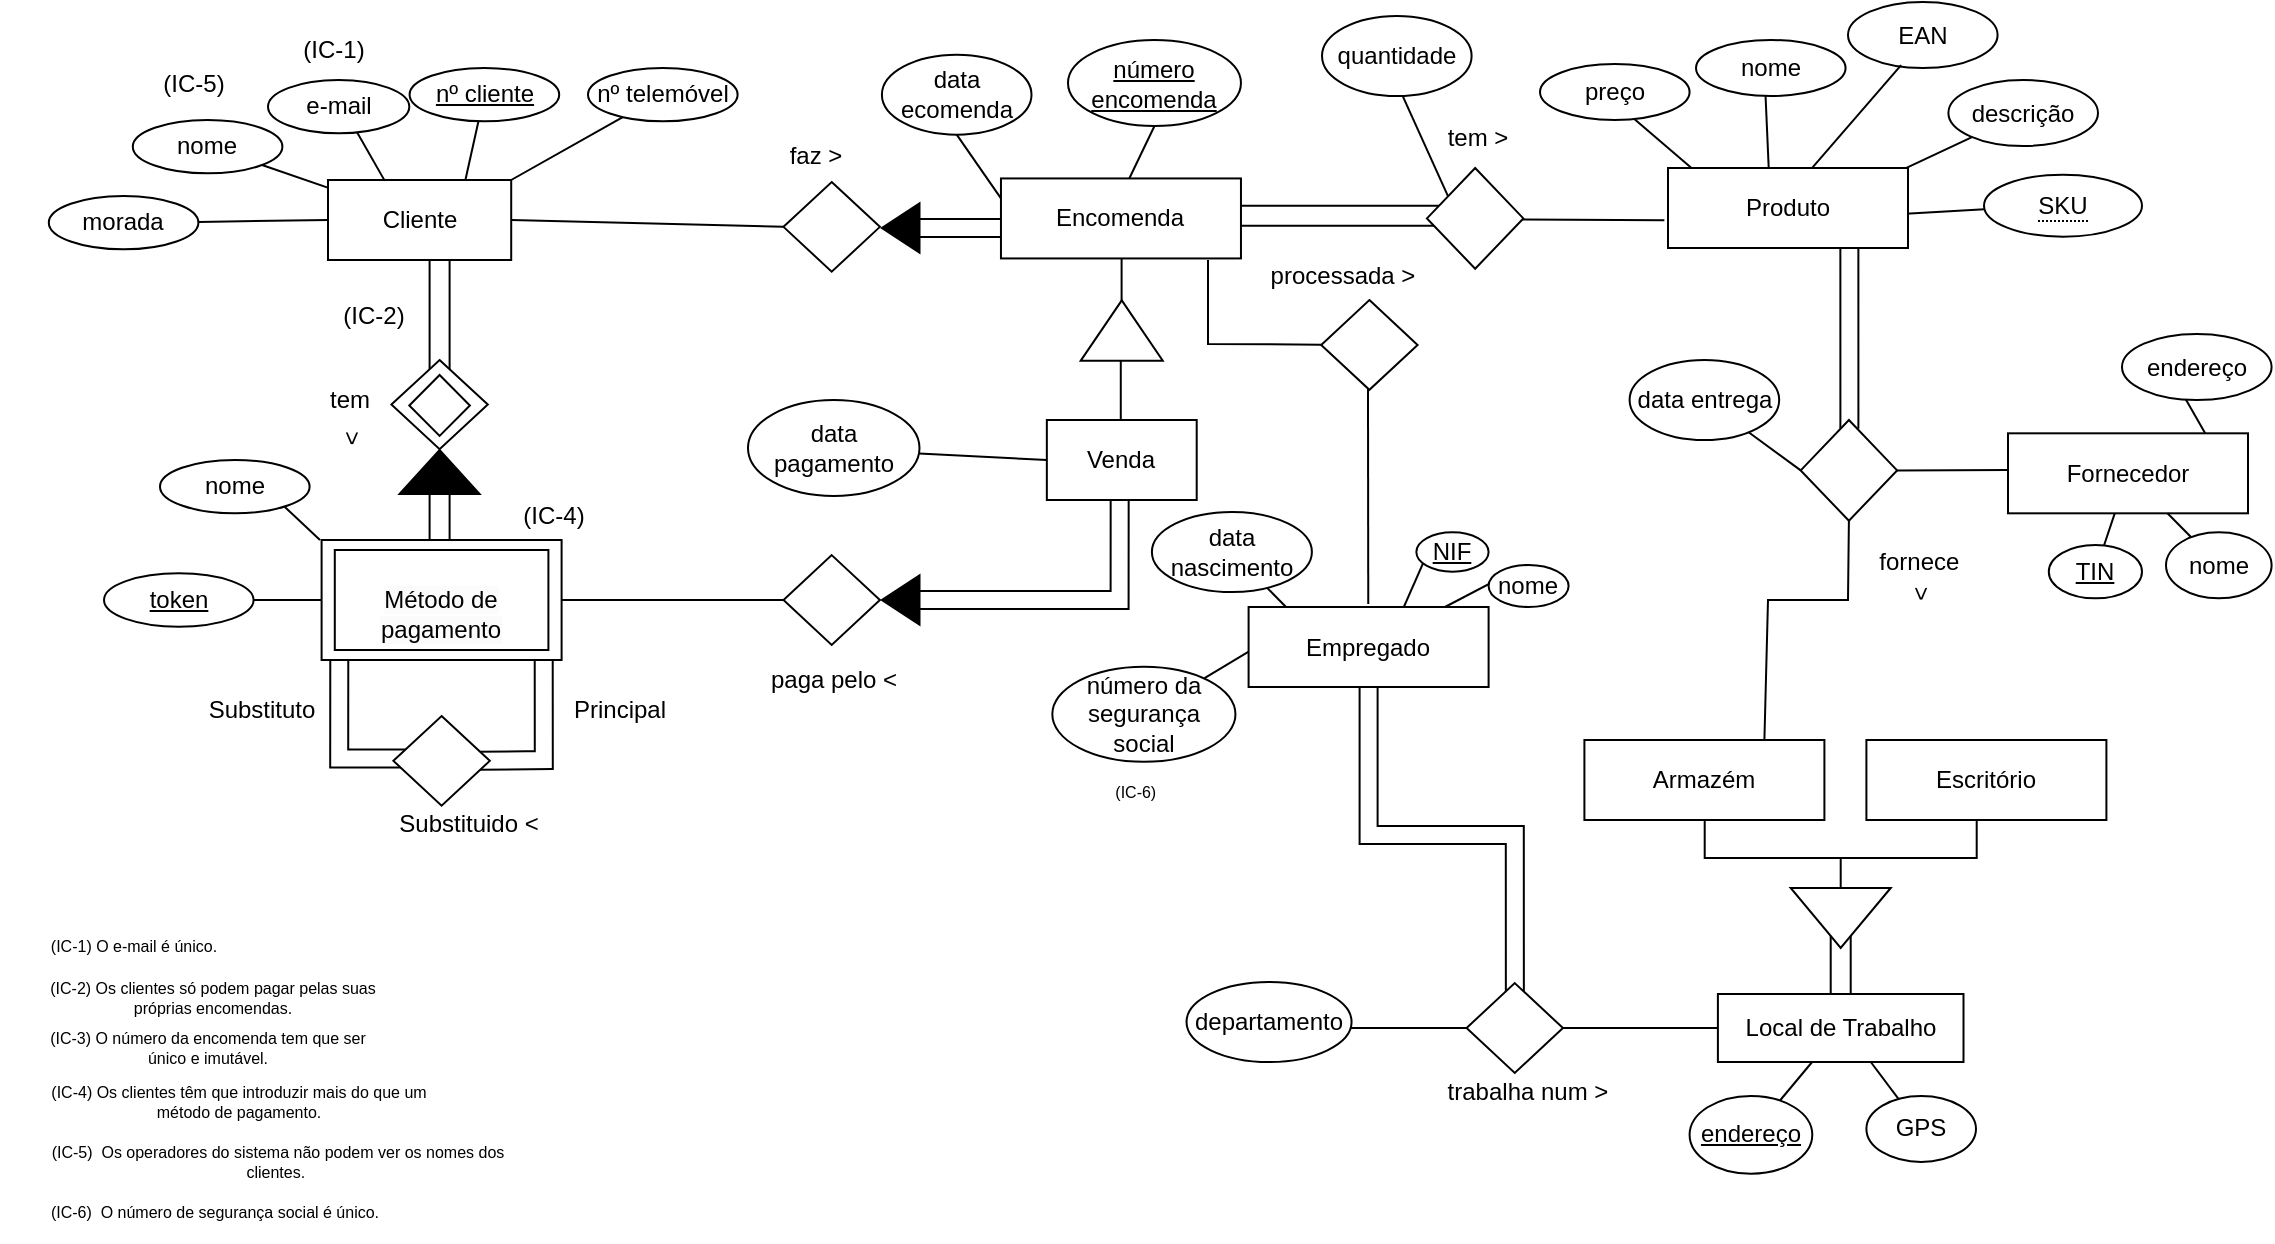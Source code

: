 <mxfile version="21.3.0" type="github">
  <diagram name="Página-1" id="aeVE_0QP12hosvdcAEiu">
    <mxGraphModel dx="543" dy="297" grid="1" gridSize="10" guides="1" tooltips="1" connect="1" arrows="1" fold="1" page="1" pageScale="1" pageWidth="1169" pageHeight="827" math="0" shadow="0">
      <root>
        <mxCell id="0" />
        <mxCell id="1" parent="0" />
        <mxCell id="Mku-w9CaR9M3IDNuvVJk-2" value="" style="endArrow=none;html=1;rounded=0;exitX=-0.015;exitY=0.654;exitDx=0;exitDy=0;entryX=0.841;entryY=0.51;entryDx=0;entryDy=0;entryPerimeter=0;exitPerimeter=0;" edge="1" parent="1" source="XoQEpPvW4UXOymJID51b-102" target="XoQEpPvW4UXOymJID51b-15">
          <mxGeometry width="50" height="50" relative="1" as="geometry">
            <mxPoint x="844.1" y="128.69" as="sourcePoint" />
            <mxPoint x="779.1" y="129.69" as="targetPoint" />
          </mxGeometry>
        </mxCell>
        <mxCell id="Mku-w9CaR9M3IDNuvVJk-3" value="" style="endArrow=none;html=1;rounded=0;exitX=0.515;exitY=0.883;exitDx=0;exitDy=0;exitPerimeter=0;" edge="1" parent="1">
          <mxGeometry width="50" height="50" relative="1" as="geometry">
            <mxPoint x="699.96" y="190" as="sourcePoint" />
            <mxPoint x="700.13" y="322" as="targetPoint" />
            <Array as="points" />
          </mxGeometry>
        </mxCell>
        <mxCell id="XoQEpPvW4UXOymJID51b-99" value="" style="shape=filledEdge;curved=0;rounded=0;fixDash=1;endArrow=none;strokeWidth=10;fillColor=#ffffff;edgeStyle=orthogonalEdgeStyle;html=1;entryX=0.978;entryY=0.905;entryDx=0;entryDy=0;entryPerimeter=0;" parent="1" target="XoQEpPvW4UXOymJID51b-95" edge="1">
          <mxGeometry width="60" height="40" relative="1" as="geometry">
            <mxPoint x="254" y="400.36" as="sourcePoint" />
            <mxPoint x="314" y="360.36" as="targetPoint" />
            <Array as="points">
              <mxPoint x="255" y="400" />
              <mxPoint x="288" y="400" />
            </Array>
          </mxGeometry>
        </mxCell>
        <mxCell id="XoQEpPvW4UXOymJID51b-100" value="" style="shape=filledEdge;curved=0;rounded=0;fixDash=1;endArrow=none;strokeWidth=10;fillColor=#ffffff;edgeStyle=orthogonalEdgeStyle;html=1;exitX=0.021;exitY=0.898;exitDx=0;exitDy=0;exitPerimeter=0;entryX=0.152;entryY=0.474;entryDx=0;entryDy=0;entryPerimeter=0;" parent="1" source="XoQEpPvW4UXOymJID51b-95" target="XoQEpPvW4UXOymJID51b-17" edge="1">
          <mxGeometry width="60" height="40" relative="1" as="geometry">
            <mxPoint x="112.88" y="389.52" as="sourcePoint" />
            <mxPoint x="210" y="400" as="targetPoint" />
            <Array as="points">
              <mxPoint x="186" y="399" />
            </Array>
          </mxGeometry>
        </mxCell>
        <mxCell id="XoQEpPvW4UXOymJID51b-89" value="" style="shape=filledEdge;curved=0;rounded=0;fixDash=1;endArrow=none;strokeWidth=10;fillColor=#ffffff;edgeStyle=orthogonalEdgeStyle;html=1;exitX=0.5;exitY=1;exitDx=0;exitDy=0;entryX=0.501;entryY=0.188;entryDx=0;entryDy=0;entryPerimeter=0;" parent="1" source="XoQEpPvW4UXOymJID51b-48" target="XoQEpPvW4UXOymJID51b-82" edge="1">
          <mxGeometry width="60" height="40" relative="1" as="geometry">
            <mxPoint x="690" y="450" as="sourcePoint" />
            <mxPoint x="720" y="540" as="targetPoint" />
          </mxGeometry>
        </mxCell>
        <mxCell id="XoQEpPvW4UXOymJID51b-73" value="" style="endArrow=none;html=1;rounded=0;entryX=0.413;entryY=0.045;entryDx=0;entryDy=0;entryPerimeter=0;" parent="1" source="XoQEpPvW4UXOymJID51b-48" target="XoQEpPvW4UXOymJID51b-63" edge="1">
          <mxGeometry width="50" height="50" relative="1" as="geometry">
            <mxPoint x="745.73" y="363" as="sourcePoint" />
            <mxPoint x="768.73" y="387" as="targetPoint" />
            <Array as="points" />
          </mxGeometry>
        </mxCell>
        <mxCell id="BxM8ZP69CIJhuokj28JI-13" value="" style="endArrow=none;html=1;rounded=0;" parent="1" target="BxM8ZP69CIJhuokj28JI-14" edge="1">
          <mxGeometry width="50" height="50" relative="1" as="geometry">
            <mxPoint x="190" y="117.33" as="sourcePoint" />
            <mxPoint x="224" y="90.663" as="targetPoint" />
          </mxGeometry>
        </mxCell>
        <mxCell id="XoQEpPvW4UXOymJID51b-60" value="" style="endArrow=none;html=1;rounded=0;exitX=0.028;exitY=0.508;exitDx=0;exitDy=0;exitPerimeter=0;" parent="1" source="XoQEpPvW4UXOymJID51b-48" target="XoQEpPvW4UXOymJID51b-61" edge="1">
          <mxGeometry width="50" height="50" relative="1" as="geometry">
            <mxPoint x="644.42" y="462.5" as="sourcePoint" />
            <mxPoint x="630.02" y="414.72" as="targetPoint" />
            <Array as="points" />
          </mxGeometry>
        </mxCell>
        <mxCell id="XoQEpPvW4UXOymJID51b-59" value="" style="endArrow=none;html=1;rounded=0;exitX=0.162;exitY=0.019;exitDx=0;exitDy=0;exitPerimeter=0;" parent="1" source="XoQEpPvW4UXOymJID51b-48" target="XoQEpPvW4UXOymJID51b-62" edge="1">
          <mxGeometry width="50" height="50" relative="1" as="geometry">
            <mxPoint x="649.6" y="363.5" as="sourcePoint" />
            <mxPoint x="628.42" y="409.5" as="targetPoint" />
            <Array as="points" />
          </mxGeometry>
        </mxCell>
        <mxCell id="XoQEpPvW4UXOymJID51b-65" value="" style="endArrow=none;html=1;rounded=0;entryX=0.24;entryY=0.175;entryDx=0;entryDy=0;entryPerimeter=0;exitX=0.5;exitY=1;exitDx=0;exitDy=0;" parent="1" source="XoQEpPvW4UXOymJID51b-48" target="XoQEpPvW4UXOymJID51b-64" edge="1">
          <mxGeometry width="50" height="50" relative="1" as="geometry">
            <mxPoint x="694.42" y="460.5" as="sourcePoint" />
            <mxPoint x="638.42" y="419.5" as="targetPoint" />
            <Array as="points" />
          </mxGeometry>
        </mxCell>
        <mxCell id="XoQEpPvW4UXOymJID51b-38" value="" style="endArrow=none;html=1;rounded=0;" parent="1" edge="1">
          <mxGeometry width="50" height="50" relative="1" as="geometry">
            <mxPoint x="576.8" y="171.52" as="sourcePoint" />
            <mxPoint x="576.8" y="141.52" as="targetPoint" />
          </mxGeometry>
        </mxCell>
        <mxCell id="XoQEpPvW4UXOymJID51b-32" value="" style="shape=filledEdge;curved=0;rounded=0;fixDash=1;endArrow=none;strokeWidth=10;fillColor=#ffffff;edgeStyle=orthogonalEdgeStyle;html=1;exitX=0;exitY=0.5;exitDx=0;exitDy=0;entryX=0.486;entryY=0.928;entryDx=0;entryDy=0;entryPerimeter=0;" parent="1" source="XoQEpPvW4UXOymJID51b-28" target="j0QKD9REqWJEBM6iFjKV-30" edge="1">
          <mxGeometry width="60" height="40" relative="1" as="geometry">
            <mxPoint x="610" y="314.75" as="sourcePoint" />
            <mxPoint x="670" y="274.75" as="targetPoint" />
          </mxGeometry>
        </mxCell>
        <mxCell id="j0QKD9REqWJEBM6iFjKV-134" value="" style="endArrow=none;html=1;rounded=0;entryX=0.834;entryY=0.064;entryDx=0;entryDy=0;entryPerimeter=0;exitX=0.427;exitY=0.991;exitDx=0;exitDy=0;exitPerimeter=0;" parent="1" source="XoQEpPvW4UXOymJID51b-46" target="j0QKD9REqWJEBM6iFjKV-123" edge="1">
          <mxGeometry width="50" height="50" relative="1" as="geometry">
            <mxPoint x="1106.519" y="218.427" as="sourcePoint" />
            <mxPoint x="1032" y="254" as="targetPoint" />
            <Array as="points" />
          </mxGeometry>
        </mxCell>
        <mxCell id="j0QKD9REqWJEBM6iFjKV-128" value="" style="shape=filledEdge;curved=0;rounded=0;fixDash=1;endArrow=none;strokeWidth=10;fillColor=#ffffff;edgeStyle=orthogonalEdgeStyle;html=1;entryX=0.484;entryY=0.086;entryDx=0;entryDy=0;entryPerimeter=0;" parent="1" edge="1">
          <mxGeometry width="60" height="40" relative="1" as="geometry">
            <mxPoint x="940.686" y="144" as="sourcePoint" />
            <mxPoint x="940.679" y="234.334" as="targetPoint" />
            <Array as="points">
              <mxPoint x="941" y="230" />
            </Array>
          </mxGeometry>
        </mxCell>
        <mxCell id="j0QKD9REqWJEBM6iFjKV-119" value="" style="endArrow=none;html=1;rounded=0;entryX=0.464;entryY=0.942;entryDx=0;entryDy=0;entryPerimeter=0;" parent="1" target="j0QKD9REqWJEBM6iFjKV-107" edge="1">
          <mxGeometry width="50" height="50" relative="1" as="geometry">
            <mxPoint x="900.523" y="107.82" as="sourcePoint" />
            <mxPoint x="853" y="57" as="targetPoint" />
            <Array as="points" />
          </mxGeometry>
        </mxCell>
        <mxCell id="j0QKD9REqWJEBM6iFjKV-118" value="" style="endArrow=none;html=1;rounded=0;exitX=0.175;exitY=0.059;exitDx=0;exitDy=0;entryX=0.605;entryY=0.923;entryDx=0;entryDy=0;entryPerimeter=0;exitPerimeter=0;" parent="1" target="j0QKD9REqWJEBM6iFjKV-106" edge="1">
          <mxGeometry width="50" height="50" relative="1" as="geometry">
            <mxPoint x="868.9" y="110.18" as="sourcePoint" />
            <mxPoint x="854.6" y="62.22" as="targetPoint" />
            <Array as="points" />
          </mxGeometry>
        </mxCell>
        <mxCell id="j0QKD9REqWJEBM6iFjKV-117" value="" style="endArrow=none;html=1;rounded=0;entryX=0.5;entryY=1;entryDx=0;entryDy=0;exitX=0;exitY=0.25;exitDx=0;exitDy=0;" parent="1" target="j0QKD9REqWJEBM6iFjKV-47" edge="1">
          <mxGeometry width="50" height="50" relative="1" as="geometry">
            <mxPoint x="579.8" y="111" as="sourcePoint" />
            <mxPoint x="557.8" y="79" as="targetPoint" />
            <Array as="points" />
          </mxGeometry>
        </mxCell>
        <mxCell id="j0QKD9REqWJEBM6iFjKV-114" value="" style="shape=filledEdge;curved=0;rounded=0;fixDash=1;endArrow=none;strokeWidth=10;fillColor=#ffffff;edgeStyle=orthogonalEdgeStyle;html=1;entryX=0.921;entryY=0.5;entryDx=0;entryDy=0;entryPerimeter=0;" parent="1" edge="1">
          <mxGeometry width="60" height="40" relative="1" as="geometry">
            <mxPoint x="543.48" y="134" as="sourcePoint" />
            <mxPoint x="469.435" y="134.0" as="targetPoint" />
            <Array as="points">
              <mxPoint x="527" y="134" />
            </Array>
          </mxGeometry>
        </mxCell>
        <mxCell id="j0QKD9REqWJEBM6iFjKV-113" value="" style="shape=filledEdge;curved=0;rounded=0;fixDash=1;endArrow=none;strokeWidth=10;fillColor=#ffffff;edgeStyle=orthogonalEdgeStyle;html=1;entryX=0.921;entryY=0.5;entryDx=0;entryDy=0;entryPerimeter=0;" parent="1" source="j0QKD9REqWJEBM6iFjKV-78" edge="1">
          <mxGeometry width="60" height="40" relative="1" as="geometry">
            <mxPoint x="532.48" y="134" as="sourcePoint" />
            <mxPoint x="467.683" y="134" as="targetPoint" />
            <Array as="points">
              <mxPoint x="516" y="134" />
            </Array>
          </mxGeometry>
        </mxCell>
        <mxCell id="j0QKD9REqWJEBM6iFjKV-103" value="" style="endArrow=none;html=1;rounded=0;exitX=0.394;exitY=0.147;exitDx=0;exitDy=0;entryX=0.535;entryY=0.983;entryDx=0;entryDy=0;entryPerimeter=0;exitPerimeter=0;" parent="1" target="j0QKD9REqWJEBM6iFjKV-102" edge="1">
          <mxGeometry width="50" height="50" relative="1" as="geometry">
            <mxPoint x="740.442" y="119.074" as="sourcePoint" />
            <mxPoint x="679.986" y="88.54" as="targetPoint" />
            <Array as="points" />
          </mxGeometry>
        </mxCell>
        <mxCell id="j0QKD9REqWJEBM6iFjKV-94" value="" style="shape=partialRectangle;whiteSpace=wrap;html=1;top=0;bottom=0;fillColor=none;rotation=-90;" parent="1" vertex="1">
          <mxGeometry x="681.79" y="66.19" width="10" height="123.27" as="geometry" />
        </mxCell>
        <mxCell id="j0QKD9REqWJEBM6iFjKV-70" value="" style="shape=partialRectangle;whiteSpace=wrap;html=1;top=0;bottom=0;fillColor=none;" parent="1" vertex="1">
          <mxGeometry x="230.8" y="260" width="10" height="34" as="geometry" />
        </mxCell>
        <mxCell id="BxM8ZP69CIJhuokj28JI-1" value="&lt;div&gt;Cliente&lt;/div&gt;" style="rounded=0;whiteSpace=wrap;html=1;" parent="1" vertex="1">
          <mxGeometry x="180" y="110" width="91.6" height="40" as="geometry" />
        </mxCell>
        <mxCell id="BxM8ZP69CIJhuokj28JI-2" value="" style="endArrow=none;html=1;rounded=0;exitX=0.75;exitY=0;exitDx=0;exitDy=0;" parent="1" source="BxM8ZP69CIJhuokj28JI-1" target="BxM8ZP69CIJhuokj28JI-3" edge="1">
          <mxGeometry width="50" height="50" relative="1" as="geometry">
            <mxPoint x="271.6" y="118" as="sourcePoint" />
            <mxPoint x="305.6" y="91.333" as="targetPoint" />
          </mxGeometry>
        </mxCell>
        <mxCell id="BxM8ZP69CIJhuokj28JI-3" value="nº cliente" style="ellipse;whiteSpace=wrap;html=1;fontStyle=4" parent="1" vertex="1">
          <mxGeometry x="220.8" y="53.997" width="74.8" height="26.667" as="geometry" />
        </mxCell>
        <mxCell id="BxM8ZP69CIJhuokj28JI-4" value="" style="endArrow=none;html=1;rounded=0;exitX=0.31;exitY=0.011;exitDx=0;exitDy=0;exitPerimeter=0;entryX=0.609;entryY=0.879;entryDx=0;entryDy=0;entryPerimeter=0;" parent="1" source="BxM8ZP69CIJhuokj28JI-1" target="XoQEpPvW4UXOymJID51b-97" edge="1">
          <mxGeometry width="50" height="50" relative="1" as="geometry">
            <mxPoint x="233.52" y="118" as="sourcePoint" />
            <mxPoint x="192.048" y="86.305" as="targetPoint" />
          </mxGeometry>
        </mxCell>
        <mxCell id="BxM8ZP69CIJhuokj28JI-9" value="" style="endArrow=none;html=1;rounded=0;exitX=1;exitY=0;exitDx=0;exitDy=0;" parent="1" source="BxM8ZP69CIJhuokj28JI-1" target="BxM8ZP69CIJhuokj28JI-10" edge="1">
          <mxGeometry width="50" height="50" relative="1" as="geometry">
            <mxPoint x="281.6" y="128" as="sourcePoint" />
            <mxPoint x="315.6" y="101.333" as="targetPoint" />
          </mxGeometry>
        </mxCell>
        <mxCell id="BxM8ZP69CIJhuokj28JI-10" value="nº telemóvel" style="ellipse;whiteSpace=wrap;html=1;" parent="1" vertex="1">
          <mxGeometry x="310" y="53.997" width="74.8" height="26.667" as="geometry" />
        </mxCell>
        <mxCell id="BxM8ZP69CIJhuokj28JI-11" value="" style="endArrow=none;html=1;rounded=0;exitX=0;exitY=0.5;exitDx=0;exitDy=0;" parent="1" source="BxM8ZP69CIJhuokj28JI-1" target="BxM8ZP69CIJhuokj28JI-12" edge="1">
          <mxGeometry width="50" height="50" relative="1" as="geometry">
            <mxPoint x="291.6" y="138" as="sourcePoint" />
            <mxPoint x="325.6" y="111.333" as="targetPoint" />
          </mxGeometry>
        </mxCell>
        <mxCell id="BxM8ZP69CIJhuokj28JI-12" value="morada" style="ellipse;whiteSpace=wrap;html=1;" parent="1" vertex="1">
          <mxGeometry x="40.4" y="117.997" width="74.8" height="26.667" as="geometry" />
        </mxCell>
        <mxCell id="BxM8ZP69CIJhuokj28JI-14" value="nome" style="ellipse;whiteSpace=wrap;html=1;" parent="1" vertex="1">
          <mxGeometry x="82.4" y="79.997" width="74.8" height="26.667" as="geometry" />
        </mxCell>
        <mxCell id="BxM8ZP69CIJhuokj28JI-18" value="" style="shape=partialRectangle;whiteSpace=wrap;html=1;top=0;bottom=0;fillColor=none;" parent="1" vertex="1">
          <mxGeometry x="230.8" y="150" width="10" height="60" as="geometry" />
        </mxCell>
        <mxCell id="BxM8ZP69CIJhuokj28JI-20" value="tem&lt;br&gt;" style="text;html=1;strokeColor=none;fillColor=none;align=center;verticalAlign=middle;whiteSpace=wrap;rounded=0;rotation=0;" parent="1" vertex="1">
          <mxGeometry x="160.8" y="204.75" width="60" height="30" as="geometry" />
        </mxCell>
        <mxCell id="BxM8ZP69CIJhuokj28JI-27" value="" style="endArrow=none;html=1;rounded=0;entryX=0.5;entryY=0;entryDx=0;entryDy=0;" parent="1" target="BxM8ZP69CIJhuokj28JI-28" edge="1">
          <mxGeometry width="50" height="50" relative="1" as="geometry">
            <mxPoint x="176" y="290" as="sourcePoint" />
            <mxPoint x="148.4" y="373.693" as="targetPoint" />
            <Array as="points">
              <mxPoint x="176" y="290" />
            </Array>
          </mxGeometry>
        </mxCell>
        <mxCell id="BxM8ZP69CIJhuokj28JI-28" value="nome" style="ellipse;whiteSpace=wrap;html=1;" parent="1" vertex="1">
          <mxGeometry x="96" y="249.997" width="74.8" height="26.667" as="geometry" />
        </mxCell>
        <mxCell id="BxM8ZP69CIJhuokj28JI-29" value="&lt;div&gt;&lt;br&gt;&lt;/div&gt;&lt;div&gt;&lt;br&gt;&lt;/div&gt;" style="shape=partialRectangle;whiteSpace=wrap;html=1;top=0;bottom=0;fillColor=none;rotation=-180;" parent="1" vertex="1">
          <mxGeometry x="931.35" y="478" width="10" height="39" as="geometry" />
        </mxCell>
        <mxCell id="BxM8ZP69CIJhuokj28JI-32" value="" style="strokeWidth=1;html=1;shape=mxgraph.flowchart.annotation_2;align=left;labelPosition=right;pointerEvents=1;rotation=-90;" parent="1" vertex="1">
          <mxGeometry x="916.35" y="381" width="40" height="136" as="geometry" />
        </mxCell>
        <mxCell id="BxM8ZP69CIJhuokj28JI-30" value="" style="triangle;whiteSpace=wrap;html=1;rotation=90;" parent="1" vertex="1">
          <mxGeometry x="921.35" y="454" width="30" height="50" as="geometry" />
        </mxCell>
        <mxCell id="BxM8ZP69CIJhuokj28JI-33" value="Local de Trabalho" style="rounded=0;whiteSpace=wrap;html=1;" parent="1" vertex="1">
          <mxGeometry x="874.95" y="517" width="122.8" height="34" as="geometry" />
        </mxCell>
        <mxCell id="BxM8ZP69CIJhuokj28JI-48" value="Substituido &amp;lt;" style="text;html=1;strokeColor=none;fillColor=none;align=center;verticalAlign=middle;whiteSpace=wrap;rounded=0;" parent="1" vertex="1">
          <mxGeometry x="210.8" y="417" width="79.2" height="30" as="geometry" />
        </mxCell>
        <mxCell id="BxM8ZP69CIJhuokj28JI-50" value="&lt;div&gt;&lt;font style=&quot;font-size: 12px;&quot;&gt;(IC-4)&lt;/font&gt;&lt;/div&gt;" style="text;html=1;strokeColor=none;fillColor=none;align=center;verticalAlign=middle;whiteSpace=wrap;rounded=0;fontSize=8;" parent="1" vertex="1">
          <mxGeometry x="260.9" y="262" width="64.2" height="32" as="geometry" />
        </mxCell>
        <mxCell id="j0QKD9REqWJEBM6iFjKV-2" value="&amp;gt;" style="text;html=1;strokeColor=none;fillColor=none;align=center;verticalAlign=middle;whiteSpace=wrap;rounded=0;rotation=90;" parent="1" vertex="1">
          <mxGeometry x="161.8" y="224" width="60" height="30" as="geometry" />
        </mxCell>
        <mxCell id="j0QKD9REqWJEBM6iFjKV-14" value="Encomenda" style="rounded=0;whiteSpace=wrap;html=1;" parent="1" vertex="1">
          <mxGeometry x="516.48" y="109.22" width="120" height="40" as="geometry" />
        </mxCell>
        <mxCell id="j0QKD9REqWJEBM6iFjKV-27" value="" style="triangle;whiteSpace=wrap;html=1;rotation=-90;" parent="1" vertex="1">
          <mxGeometry x="561.82" y="164.75" width="30.13" height="41" as="geometry" />
        </mxCell>
        <mxCell id="j0QKD9REqWJEBM6iFjKV-30" value="Venda" style="rounded=0;whiteSpace=wrap;html=1;" parent="1" vertex="1">
          <mxGeometry x="539.42" y="230" width="74.93" height="40" as="geometry" />
        </mxCell>
        <mxCell id="j0QKD9REqWJEBM6iFjKV-40" value="" style="endArrow=none;html=1;rounded=0;exitX=0;exitY=0.5;exitDx=0;exitDy=0;entryX=1;entryY=0.5;entryDx=0;entryDy=0;" parent="1" source="BxM8ZP69CIJhuokj28JI-21" target="j0QKD9REqWJEBM6iFjKV-41" edge="1">
          <mxGeometry width="50" height="50" relative="1" as="geometry">
            <mxPoint x="56" y="350" as="sourcePoint" />
            <mxPoint x="82.14" y="334.538" as="targetPoint" />
            <Array as="points">
              <mxPoint x="156" y="320" />
            </Array>
          </mxGeometry>
        </mxCell>
        <mxCell id="j0QKD9REqWJEBM6iFjKV-41" value="token" style="ellipse;whiteSpace=wrap;html=1;fontStyle=4" parent="1" vertex="1">
          <mxGeometry x="68" y="306.667" width="74.8" height="26.667" as="geometry" />
        </mxCell>
        <mxCell id="j0QKD9REqWJEBM6iFjKV-44" value="faz &amp;gt;" style="text;html=1;strokeColor=none;fillColor=none;align=center;verticalAlign=middle;whiteSpace=wrap;rounded=0;rotation=0;" parent="1" vertex="1">
          <mxGeometry x="393.95" y="83" width="60" height="30" as="geometry" />
        </mxCell>
        <mxCell id="j0QKD9REqWJEBM6iFjKV-46" value="" style="endArrow=none;html=1;rounded=0;entryX=0.5;entryY=1;entryDx=0;entryDy=0;exitX=0;exitY=0.25;exitDx=0;exitDy=0;" parent="1" source="j0QKD9REqWJEBM6iFjKV-14" target="j0QKD9REqWJEBM6iFjKV-50" edge="1">
          <mxGeometry width="50" height="50" relative="1" as="geometry">
            <mxPoint x="535.68" y="109.22" as="sourcePoint" />
            <mxPoint x="471.56" y="99.883" as="targetPoint" />
            <Array as="points" />
          </mxGeometry>
        </mxCell>
        <mxCell id="j0QKD9REqWJEBM6iFjKV-47" value="número encomenda" style="ellipse;whiteSpace=wrap;html=1;fontStyle=4" parent="1" vertex="1">
          <mxGeometry x="550" y="40" width="86.48" height="43" as="geometry" />
        </mxCell>
        <mxCell id="j0QKD9REqWJEBM6iFjKV-50" value="data ecomenda" style="ellipse;whiteSpace=wrap;html=1;" parent="1" vertex="1">
          <mxGeometry x="456.95" y="47.33" width="74.8" height="40" as="geometry" />
        </mxCell>
        <mxCell id="j0QKD9REqWJEBM6iFjKV-55" value="data pagamento" style="ellipse;whiteSpace=wrap;html=1;" parent="1" vertex="1">
          <mxGeometry x="390" y="220" width="85.75" height="48" as="geometry" />
        </mxCell>
        <mxCell id="BxM8ZP69CIJhuokj28JI-21" value="" style="rounded=0;whiteSpace=wrap;html=1;" parent="1" vertex="1">
          <mxGeometry x="176.8" y="290" width="120" height="60" as="geometry" />
        </mxCell>
        <mxCell id="j0QKD9REqWJEBM6iFjKV-71" value="" style="triangle;whiteSpace=wrap;html=1;rotation=-90;fillColor=#000000;" parent="1" vertex="1">
          <mxGeometry x="224.8" y="236" width="22" height="40" as="geometry" />
        </mxCell>
        <mxCell id="j0QKD9REqWJEBM6iFjKV-98" value="tem &amp;gt;" style="text;html=1;strokeColor=none;fillColor=none;align=center;verticalAlign=middle;whiteSpace=wrap;rounded=0;rotation=0;" parent="1" vertex="1">
          <mxGeometry x="724.8" y="74" width="60" height="30" as="geometry" />
        </mxCell>
        <mxCell id="j0QKD9REqWJEBM6iFjKV-102" value="quantidade" style="ellipse;whiteSpace=wrap;html=1;" parent="1" vertex="1">
          <mxGeometry x="677.01" y="28" width="74.8" height="40" as="geometry" />
        </mxCell>
        <mxCell id="j0QKD9REqWJEBM6iFjKV-106" value="preço" style="ellipse;whiteSpace=wrap;html=1;" parent="1" vertex="1">
          <mxGeometry x="786.0" y="52" width="74.8" height="28" as="geometry" />
        </mxCell>
        <mxCell id="j0QKD9REqWJEBM6iFjKV-107" value="nome" style="ellipse;whiteSpace=wrap;html=1;" parent="1" vertex="1">
          <mxGeometry x="864" y="40" width="74.8" height="28" as="geometry" />
        </mxCell>
        <mxCell id="j0QKD9REqWJEBM6iFjKV-108" value="descrição" style="ellipse;whiteSpace=wrap;html=1;" parent="1" vertex="1">
          <mxGeometry x="990.2" y="60" width="74.8" height="33" as="geometry" />
        </mxCell>
        <mxCell id="j0QKD9REqWJEBM6iFjKV-111" value="&lt;span style=&quot;border-bottom: 1px dotted&quot;&gt;SKU&lt;/span&gt;" style="ellipse;whiteSpace=wrap;html=1;align=center;" parent="1" vertex="1">
          <mxGeometry x="1008" y="107.33" width="79" height="31" as="geometry" />
        </mxCell>
        <mxCell id="j0QKD9REqWJEBM6iFjKV-112" value="EAN" style="ellipse;whiteSpace=wrap;html=1;" parent="1" vertex="1">
          <mxGeometry x="940" y="21.0" width="74.8" height="33" as="geometry" />
        </mxCell>
        <mxCell id="j0QKD9REqWJEBM6iFjKV-78" value="" style="triangle;whiteSpace=wrap;html=1;rotation=-180;fillColor=#000000;" parent="1" vertex="1">
          <mxGeometry x="456.95" y="121.7" width="18.8" height="24.6" as="geometry" />
        </mxCell>
        <mxCell id="j0QKD9REqWJEBM6iFjKV-120" value="" style="endArrow=none;html=1;rounded=0;entryX=0.355;entryY=0.957;entryDx=0;entryDy=0;entryPerimeter=0;" parent="1" target="j0QKD9REqWJEBM6iFjKV-112" edge="1">
          <mxGeometry width="50" height="50" relative="1" as="geometry">
            <mxPoint x="918.719" y="107.82" as="sourcePoint" />
            <mxPoint x="863" y="67" as="targetPoint" />
            <Array as="points" />
          </mxGeometry>
        </mxCell>
        <mxCell id="j0QKD9REqWJEBM6iFjKV-121" value="" style="endArrow=none;html=1;rounded=0;exitX=0.994;exitY=0.119;exitDx=0;exitDy=0;exitPerimeter=0;" parent="1" target="j0QKD9REqWJEBM6iFjKV-108" edge="1">
          <mxGeometry width="50" height="50" relative="1" as="geometry">
            <mxPoint x="950.8" y="112.58" as="sourcePoint" />
            <mxPoint x="873" y="77" as="targetPoint" />
            <Array as="points" />
          </mxGeometry>
        </mxCell>
        <mxCell id="j0QKD9REqWJEBM6iFjKV-122" value="" style="endArrow=none;html=1;rounded=0;exitX=1;exitY=0.5;exitDx=0;exitDy=0;" parent="1" target="j0QKD9REqWJEBM6iFjKV-111" edge="1">
          <mxGeometry width="50" height="50" relative="1" as="geometry">
            <mxPoint x="951.4" y="127.82" as="sourcePoint" />
            <mxPoint x="883" y="87" as="targetPoint" />
            <Array as="points" />
          </mxGeometry>
        </mxCell>
        <mxCell id="j0QKD9REqWJEBM6iFjKV-123" value="Fornecedor" style="rounded=0;whiteSpace=wrap;html=1;" parent="1" vertex="1">
          <mxGeometry x="1020" y="236.66" width="120" height="40" as="geometry" />
        </mxCell>
        <mxCell id="j0QKD9REqWJEBM6iFjKV-124" value="" style="endArrow=none;html=1;rounded=0;exitX=1;exitY=0.5;exitDx=0;exitDy=0;" parent="1" edge="1" source="XoQEpPvW4UXOymJID51b-20">
          <mxGeometry width="50" height="50" relative="1" as="geometry">
            <mxPoint x="1021.445" y="198.272" as="sourcePoint" />
            <mxPoint x="1020" y="255" as="targetPoint" />
            <Array as="points" />
          </mxGeometry>
        </mxCell>
        <mxCell id="j0QKD9REqWJEBM6iFjKV-126" value="&lt;div&gt;&amp;nbsp;fornece&lt;/div&gt;" style="text;html=1;strokeColor=none;fillColor=none;align=center;verticalAlign=middle;whiteSpace=wrap;rounded=0;rotation=0;" parent="1" vertex="1">
          <mxGeometry x="944.0" y="286" width="60" height="30" as="geometry" />
        </mxCell>
        <mxCell id="j0QKD9REqWJEBM6iFjKV-131" value="nome" style="ellipse;whiteSpace=wrap;html=1;" parent="1" vertex="1">
          <mxGeometry x="1099" y="286.17" width="52.8" height="33" as="geometry" />
        </mxCell>
        <mxCell id="j0QKD9REqWJEBM6iFjKV-132" value="TIN" style="ellipse;whiteSpace=wrap;html=1;fontStyle=4" parent="1" vertex="1">
          <mxGeometry x="1040.4" y="292.5" width="46.6" height="26.67" as="geometry" />
        </mxCell>
        <mxCell id="j0QKD9REqWJEBM6iFjKV-135" value="" style="endArrow=none;html=1;rounded=0;" parent="1" source="j0QKD9REqWJEBM6iFjKV-131" target="j0QKD9REqWJEBM6iFjKV-123" edge="1">
          <mxGeometry width="50" height="50" relative="1" as="geometry">
            <mxPoint x="1117" y="228" as="sourcePoint" />
            <mxPoint x="1093" y="256" as="targetPoint" />
            <Array as="points" />
          </mxGeometry>
        </mxCell>
        <mxCell id="j0QKD9REqWJEBM6iFjKV-136" value="" style="endArrow=none;html=1;rounded=0;" parent="1" source="j0QKD9REqWJEBM6iFjKV-132" target="j0QKD9REqWJEBM6iFjKV-123" edge="1">
          <mxGeometry width="50" height="50" relative="1" as="geometry">
            <mxPoint x="1095" y="334" as="sourcePoint" />
            <mxPoint x="1067" y="293" as="targetPoint" />
            <Array as="points" />
          </mxGeometry>
        </mxCell>
        <mxCell id="j0QKD9REqWJEBM6iFjKV-140" value="Armazém" style="rounded=0;whiteSpace=wrap;html=1;" parent="1" vertex="1">
          <mxGeometry x="808.2" y="390" width="120" height="40" as="geometry" />
        </mxCell>
        <mxCell id="j0QKD9REqWJEBM6iFjKV-145" value="data entrega" style="ellipse;whiteSpace=wrap;html=1;" parent="1" vertex="1">
          <mxGeometry x="830.8" y="200" width="74.8" height="40" as="geometry" />
        </mxCell>
        <mxCell id="j0QKD9REqWJEBM6iFjKV-146" value="" style="endArrow=none;html=1;rounded=0;entryX=0;entryY=0.5;entryDx=0;entryDy=0;" parent="1" source="j0QKD9REqWJEBM6iFjKV-145" target="XoQEpPvW4UXOymJID51b-20" edge="1">
          <mxGeometry width="50" height="50" relative="1" as="geometry">
            <mxPoint x="1038" y="208" as="sourcePoint" />
            <mxPoint x="840" y="250" as="targetPoint" />
            <Array as="points" />
          </mxGeometry>
        </mxCell>
        <mxCell id="XoQEpPvW4UXOymJID51b-1" value="&lt;div&gt;&lt;font style=&quot;font-size: 12px;&quot;&gt;(IC-1)&lt;/font&gt;&lt;/div&gt;" style="text;html=1;strokeColor=none;fillColor=none;align=center;verticalAlign=middle;whiteSpace=wrap;rounded=0;fontSize=8;" parent="1" vertex="1">
          <mxGeometry x="152.7" y="30" width="60" height="30" as="geometry" />
        </mxCell>
        <mxCell id="XoQEpPvW4UXOymJID51b-2" value="&lt;div&gt;(IC-1) O e-mail é único.&lt;/div&gt;" style="text;html=1;strokeColor=none;fillColor=none;align=center;verticalAlign=middle;whiteSpace=wrap;rounded=0;fontSize=8;" parent="1" vertex="1">
          <mxGeometry x="16.0" y="478" width="134" height="30" as="geometry" />
        </mxCell>
        <mxCell id="XoQEpPvW4UXOymJID51b-3" value="&lt;div&gt;(IC-5)&amp;nbsp; Os operadores do sistema não podem ver os nomes dos clientes.&amp;nbsp;&lt;/div&gt;" style="text;html=1;strokeColor=none;fillColor=none;align=center;verticalAlign=middle;whiteSpace=wrap;rounded=0;fontSize=8;" parent="1" vertex="1">
          <mxGeometry x="38.6" y="586" width="232" height="30" as="geometry" />
        </mxCell>
        <mxCell id="XoQEpPvW4UXOymJID51b-4" value="&lt;div&gt;(IC-4) Os clientes têm que introduzir mais do que um método de pagamento.&lt;/div&gt;" style="text;html=1;strokeColor=none;fillColor=none;align=center;verticalAlign=middle;whiteSpace=wrap;rounded=0;fontSize=8;" parent="1" vertex="1">
          <mxGeometry x="39" y="556" width="193.47" height="30" as="geometry" />
        </mxCell>
        <mxCell id="XoQEpPvW4UXOymJID51b-5" value="&lt;div&gt;(IC-3) O número da encomenda tem que ser único e imutável.&lt;/div&gt;" style="text;html=1;strokeColor=none;fillColor=none;align=center;verticalAlign=middle;whiteSpace=wrap;rounded=0;fontSize=8;" parent="1" vertex="1">
          <mxGeometry x="29.8" y="529" width="180" height="30" as="geometry" />
        </mxCell>
        <mxCell id="XoQEpPvW4UXOymJID51b-6" value="&lt;div&gt;(IC-2) Os clientes só podem pagar pelas suas próprias encomendas.&lt;/div&gt;" style="text;html=1;strokeColor=none;fillColor=none;align=center;verticalAlign=middle;whiteSpace=wrap;rounded=0;fontSize=8;" parent="1" vertex="1">
          <mxGeometry x="25.73" y="504" width="193.47" height="30" as="geometry" />
        </mxCell>
        <mxCell id="XoQEpPvW4UXOymJID51b-7" value="&lt;div&gt;(IC-6)&amp;nbsp; O número de segurança social é único.&lt;/div&gt;" style="text;html=1;strokeColor=none;fillColor=none;align=center;verticalAlign=middle;whiteSpace=wrap;rounded=0;fontSize=8;" parent="1" vertex="1">
          <mxGeometry x="27" y="611" width="193.47" height="30" as="geometry" />
        </mxCell>
        <mxCell id="XoQEpPvW4UXOymJID51b-8" value="" style="endArrow=none;html=1;rounded=0;entryX=1;entryY=0.5;entryDx=0;entryDy=0;" parent="1" source="XoQEpPvW4UXOymJID51b-26" target="BxM8ZP69CIJhuokj28JI-21" edge="1">
          <mxGeometry width="50" height="50" relative="1" as="geometry">
            <mxPoint x="420" y="320" as="sourcePoint" />
            <mxPoint x="295.77" y="318" as="targetPoint" />
            <Array as="points" />
          </mxGeometry>
        </mxCell>
        <mxCell id="XoQEpPvW4UXOymJID51b-9" value="(IC-2)" style="text;html=1;strokeColor=none;fillColor=none;align=center;verticalAlign=middle;whiteSpace=wrap;rounded=0;rotation=0;" parent="1" vertex="1">
          <mxGeometry x="172.8" y="162.55" width="60" height="30" as="geometry" />
        </mxCell>
        <mxCell id="XoQEpPvW4UXOymJID51b-10" value="Substituto" style="text;html=1;strokeColor=none;fillColor=none;align=center;verticalAlign=middle;whiteSpace=wrap;rounded=0;" parent="1" vertex="1">
          <mxGeometry x="116.8" y="360" width="60" height="30" as="geometry" />
        </mxCell>
        <mxCell id="XoQEpPvW4UXOymJID51b-11" value="Principal" style="text;html=1;strokeColor=none;fillColor=none;align=center;verticalAlign=middle;whiteSpace=wrap;rounded=0;" parent="1" vertex="1">
          <mxGeometry x="295.8" y="360" width="60" height="30" as="geometry" />
        </mxCell>
        <mxCell id="XoQEpPvW4UXOymJID51b-12" value="" style="rhombus;whiteSpace=wrap;html=1;" parent="1" vertex="1">
          <mxGeometry x="407.75" y="111" width="48.2" height="44.86" as="geometry" />
        </mxCell>
        <mxCell id="XoQEpPvW4UXOymJID51b-13" value="" style="rhombus;whiteSpace=wrap;html=1;" parent="1" vertex="1">
          <mxGeometry x="211.7" y="200" width="48.2" height="44.59" as="geometry" />
        </mxCell>
        <mxCell id="XoQEpPvW4UXOymJID51b-15" value="" style="rhombus;whiteSpace=wrap;html=1;" parent="1" vertex="1">
          <mxGeometry x="729.48" y="104" width="48.2" height="50.39" as="geometry" />
        </mxCell>
        <mxCell id="XoQEpPvW4UXOymJID51b-18" value="" style="endArrow=none;html=1;rounded=0;exitX=1.009;exitY=0.506;exitDx=0;exitDy=0;exitPerimeter=0;" parent="1" target="XoQEpPvW4UXOymJID51b-17" edge="1">
          <mxGeometry width="50" height="50" relative="1" as="geometry">
            <mxPoint x="252.16" y="400.144" as="sourcePoint" />
            <mxPoint x="281" y="350" as="targetPoint" />
            <Array as="points" />
          </mxGeometry>
        </mxCell>
        <mxCell id="XoQEpPvW4UXOymJID51b-17" value="" style="rhombus;whiteSpace=wrap;html=1;" parent="1" vertex="1">
          <mxGeometry x="212.7" y="378" width="48.2" height="44.86" as="geometry" />
        </mxCell>
        <mxCell id="XoQEpPvW4UXOymJID51b-20" value="" style="rhombus;whiteSpace=wrap;html=1;" parent="1" vertex="1">
          <mxGeometry x="916.35" y="230" width="48.2" height="50.39" as="geometry" />
        </mxCell>
        <mxCell id="XoQEpPvW4UXOymJID51b-28" value="" style="triangle;whiteSpace=wrap;html=1;rotation=-180;fillColor=#000000;" parent="1" vertex="1">
          <mxGeometry x="456.95" y="307.7" width="18.8" height="24.6" as="geometry" />
        </mxCell>
        <mxCell id="XoQEpPvW4UXOymJID51b-33" value="paga pelo &amp;lt;" style="text;html=1;strokeColor=none;fillColor=none;align=center;verticalAlign=middle;whiteSpace=wrap;rounded=0;rotation=0;" parent="1" vertex="1">
          <mxGeometry x="390.75" y="345" width="84.25" height="30" as="geometry" />
        </mxCell>
        <mxCell id="XoQEpPvW4UXOymJID51b-36" value="" style="endArrow=none;html=1;rounded=0;entryX=1;entryY=0.5;entryDx=0;entryDy=0;" parent="1" target="XoQEpPvW4UXOymJID51b-26" edge="1">
          <mxGeometry width="50" height="50" relative="1" as="geometry">
            <mxPoint x="420" y="320" as="sourcePoint" />
            <mxPoint x="297" y="320" as="targetPoint" />
            <Array as="points" />
          </mxGeometry>
        </mxCell>
        <mxCell id="XoQEpPvW4UXOymJID51b-26" value="" style="rhombus;whiteSpace=wrap;html=1;" parent="1" vertex="1">
          <mxGeometry x="407.75" y="297.57" width="48.2" height="44.86" as="geometry" />
        </mxCell>
        <mxCell id="XoQEpPvW4UXOymJID51b-39" value="" style="endArrow=none;html=1;rounded=0;" parent="1" edge="1">
          <mxGeometry width="50" height="50" relative="1" as="geometry">
            <mxPoint x="576.39" y="230" as="sourcePoint" />
            <mxPoint x="576.39" y="200" as="targetPoint" />
          </mxGeometry>
        </mxCell>
        <mxCell id="XoQEpPvW4UXOymJID51b-43" value="" style="endArrow=none;html=1;rounded=0;" parent="1" source="XoQEpPvW4UXOymJID51b-44" edge="1">
          <mxGeometry width="50" height="50" relative="1" as="geometry">
            <mxPoint x="688.85" y="192.45" as="sourcePoint" />
            <mxPoint x="620" y="150" as="targetPoint" />
            <Array as="points">
              <mxPoint x="620" y="192" />
            </Array>
          </mxGeometry>
        </mxCell>
        <mxCell id="XoQEpPvW4UXOymJID51b-44" value="" style="rhombus;whiteSpace=wrap;html=1;" parent="1" vertex="1">
          <mxGeometry x="676.6" y="170.02" width="48.2" height="44.86" as="geometry" />
        </mxCell>
        <mxCell id="XoQEpPvW4UXOymJID51b-45" value="" style="endArrow=none;html=1;rounded=0;entryX=0;entryY=0.5;entryDx=0;entryDy=0;exitX=0.997;exitY=0.556;exitDx=0;exitDy=0;exitPerimeter=0;" parent="1" source="j0QKD9REqWJEBM6iFjKV-55" target="j0QKD9REqWJEBM6iFjKV-30" edge="1">
          <mxGeometry width="50" height="50" relative="1" as="geometry">
            <mxPoint x="503.68" y="263" as="sourcePoint" />
            <mxPoint x="503.68" y="233" as="targetPoint" />
          </mxGeometry>
        </mxCell>
        <mxCell id="XoQEpPvW4UXOymJID51b-46" value="endereço" style="ellipse;whiteSpace=wrap;html=1;" parent="1" vertex="1">
          <mxGeometry x="1077" y="187" width="74.8" height="33" as="geometry" />
        </mxCell>
        <mxCell id="XoQEpPvW4UXOymJID51b-48" value="Empregado" style="rounded=0;whiteSpace=wrap;html=1;" parent="1" vertex="1">
          <mxGeometry x="640.3" y="323.5" width="120" height="40" as="geometry" />
        </mxCell>
        <mxCell id="XoQEpPvW4UXOymJID51b-61" value="número da segurança social" style="ellipse;whiteSpace=wrap;html=1;" parent="1" vertex="1">
          <mxGeometry x="542.16" y="353.33" width="91.57" height="47.57" as="geometry" />
        </mxCell>
        <mxCell id="XoQEpPvW4UXOymJID51b-62" value="data nascimento" style="ellipse;whiteSpace=wrap;html=1;" parent="1" vertex="1">
          <mxGeometry x="591.95" y="276" width="80" height="40" as="geometry" />
        </mxCell>
        <mxCell id="XoQEpPvW4UXOymJID51b-63" value="nome" style="ellipse;whiteSpace=wrap;html=1;" parent="1" vertex="1">
          <mxGeometry x="760.3" y="302.5" width="40" height="21" as="geometry" />
        </mxCell>
        <mxCell id="XoQEpPvW4UXOymJID51b-64" value="&lt;u&gt;NIF&lt;/u&gt;" style="ellipse;whiteSpace=wrap;html=1;" parent="1" vertex="1">
          <mxGeometry x="724.18" y="286.17" width="36.12" height="19.67" as="geometry" />
        </mxCell>
        <mxCell id="XoQEpPvW4UXOymJID51b-70" value="processada &amp;gt;" style="text;html=1;strokeColor=none;fillColor=none;align=center;verticalAlign=middle;whiteSpace=wrap;rounded=0;rotation=0;" parent="1" vertex="1">
          <mxGeometry x="649.6" y="142.95" width="75.2" height="30" as="geometry" />
        </mxCell>
        <mxCell id="XoQEpPvW4UXOymJID51b-74" value="Escritório" style="rounded=0;whiteSpace=wrap;html=1;" parent="1" vertex="1">
          <mxGeometry x="949.2" y="390" width="120" height="40" as="geometry" />
        </mxCell>
        <mxCell id="XoQEpPvW4UXOymJID51b-75" value="GPS" style="ellipse;whiteSpace=wrap;html=1;" parent="1" vertex="1">
          <mxGeometry x="949.2" y="567.94" width="54.8" height="33" as="geometry" />
        </mxCell>
        <mxCell id="XoQEpPvW4UXOymJID51b-76" value="endereço" style="ellipse;whiteSpace=wrap;html=1;fontStyle=4" parent="1" vertex="1">
          <mxGeometry x="860.8" y="567.94" width="61.35" height="38.9" as="geometry" />
        </mxCell>
        <mxCell id="XoQEpPvW4UXOymJID51b-77" value="" style="endArrow=none;html=1;rounded=0;entryX=0.624;entryY=1.007;entryDx=0;entryDy=0;entryPerimeter=0;" parent="1" source="XoQEpPvW4UXOymJID51b-75" target="BxM8ZP69CIJhuokj28JI-33" edge="1">
          <mxGeometry width="50" height="50" relative="1" as="geometry">
            <mxPoint x="930.0" y="505.43" as="sourcePoint" />
            <mxPoint x="874.579" y="559.002" as="targetPoint" />
            <Array as="points" />
          </mxGeometry>
        </mxCell>
        <mxCell id="XoQEpPvW4UXOymJID51b-78" value="" style="endArrow=none;html=1;rounded=0;" parent="1" source="XoQEpPvW4UXOymJID51b-76" target="BxM8ZP69CIJhuokj28JI-33" edge="1">
          <mxGeometry width="50" height="50" relative="1" as="geometry">
            <mxPoint x="908.0" y="611.43" as="sourcePoint" />
            <mxPoint x="850" y="570" as="targetPoint" />
            <Array as="points" />
          </mxGeometry>
        </mxCell>
        <mxCell id="XoQEpPvW4UXOymJID51b-81" value="" style="endArrow=none;html=1;rounded=0;" parent="1" edge="1">
          <mxGeometry width="50" height="50" relative="1" as="geometry">
            <mxPoint x="794.95" y="534" as="sourcePoint" />
            <mxPoint x="874.95" y="534" as="targetPoint" />
          </mxGeometry>
        </mxCell>
        <mxCell id="XoQEpPvW4UXOymJID51b-82" value="" style="rhombus;whiteSpace=wrap;html=1;" parent="1" vertex="1">
          <mxGeometry x="749.28" y="511.57" width="48.2" height="44.86" as="geometry" />
        </mxCell>
        <mxCell id="XoQEpPvW4UXOymJID51b-85" value="" style="endArrow=none;html=1;rounded=0;entryX=0;entryY=0.5;entryDx=0;entryDy=0;exitX=0.965;exitY=0.576;exitDx=0;exitDy=0;exitPerimeter=0;" parent="1" source="XoQEpPvW4UXOymJID51b-86" target="XoQEpPvW4UXOymJID51b-82" edge="1">
          <mxGeometry width="50" height="50" relative="1" as="geometry">
            <mxPoint x="773" y="590" as="sourcePoint" />
            <mxPoint x="778.58" y="564" as="targetPoint" />
          </mxGeometry>
        </mxCell>
        <mxCell id="XoQEpPvW4UXOymJID51b-86" value="departamento" style="ellipse;whiteSpace=wrap;html=1;" parent="1" vertex="1">
          <mxGeometry x="609.27" y="511" width="82.52" height="40" as="geometry" />
        </mxCell>
        <mxCell id="XoQEpPvW4UXOymJID51b-91" value="trabalha num &amp;gt;" style="text;html=1;strokeColor=none;fillColor=none;align=center;verticalAlign=middle;whiteSpace=wrap;rounded=0;" parent="1" vertex="1">
          <mxGeometry x="733.53" y="551" width="91.95" height="30" as="geometry" />
        </mxCell>
        <mxCell id="XoQEpPvW4UXOymJID51b-92" value="" style="rhombus;whiteSpace=wrap;html=1;" parent="1" vertex="1">
          <mxGeometry x="220.65" y="207.5" width="30.3" height="30.46" as="geometry" />
        </mxCell>
        <mxCell id="XoQEpPvW4UXOymJID51b-95" value="&lt;br&gt;&lt;span style=&quot;color: rgb(0, 0, 0); font-family: Helvetica; font-size: 12px; font-style: normal; font-variant-ligatures: normal; font-variant-caps: normal; font-weight: 400; letter-spacing: normal; orphans: 2; text-indent: 0px; text-transform: none; widows: 2; word-spacing: 0px; -webkit-text-stroke-width: 0px; background-color: rgb(251, 251, 251); text-decoration-thickness: initial; text-decoration-style: initial; text-decoration-color: initial; float: none; display: inline !important;&quot;&gt;Método de pagamento&lt;/span&gt;&lt;br&gt;" style="rounded=0;whiteSpace=wrap;html=1;align=center;" parent="1" vertex="1">
          <mxGeometry x="183.4" y="295" width="106.8" height="50" as="geometry" />
        </mxCell>
        <mxCell id="XoQEpPvW4UXOymJID51b-97" value="e-mail" style="ellipse;whiteSpace=wrap;html=1;" parent="1" vertex="1">
          <mxGeometry x="150" y="60" width="70.65" height="26.67" as="geometry" />
        </mxCell>
        <mxCell id="XoQEpPvW4UXOymJID51b-101" value="&lt;div&gt;(IC-6)&amp;nbsp;&lt;/div&gt;" style="text;html=1;strokeColor=none;fillColor=none;align=center;verticalAlign=middle;whiteSpace=wrap;rounded=0;fontSize=8;" parent="1" vertex="1">
          <mxGeometry x="529" y="400.9" width="111.79" height="30" as="geometry" />
        </mxCell>
        <mxCell id="XoQEpPvW4UXOymJID51b-102" value="Produto" style="rounded=0;whiteSpace=wrap;html=1;" parent="1" vertex="1">
          <mxGeometry x="850.0" y="104.0" width="120" height="40" as="geometry" />
        </mxCell>
        <mxCell id="XoQEpPvW4UXOymJID51b-104" value="&lt;div&gt;&lt;font style=&quot;font-size: 12px;&quot;&gt;(IC-5)&lt;/font&gt;&lt;/div&gt;" style="text;html=1;strokeColor=none;fillColor=none;align=center;verticalAlign=middle;whiteSpace=wrap;rounded=0;fontSize=8;" parent="1" vertex="1">
          <mxGeometry x="82.8" y="46.5" width="60" height="30" as="geometry" />
        </mxCell>
        <mxCell id="Mku-w9CaR9M3IDNuvVJk-1" value="" style="endArrow=none;html=1;rounded=0;exitX=0;exitY=0.5;exitDx=0;exitDy=0;entryX=1;entryY=0.5;entryDx=0;entryDy=0;" edge="1" parent="1" source="XoQEpPvW4UXOymJID51b-12" target="BxM8ZP69CIJhuokj28JI-1">
          <mxGeometry width="50" height="50" relative="1" as="geometry">
            <mxPoint x="358.3" y="127.33" as="sourcePoint" />
            <mxPoint x="293.3" y="128.33" as="targetPoint" />
          </mxGeometry>
        </mxCell>
        <mxCell id="Mku-w9CaR9M3IDNuvVJk-19" value="" style="endArrow=none;html=1;rounded=0;exitX=0.5;exitY=1;exitDx=0;exitDy=0;entryX=0.75;entryY=0;entryDx=0;entryDy=0;" edge="1" parent="1" source="XoQEpPvW4UXOymJID51b-20" target="j0QKD9REqWJEBM6iFjKV-140">
          <mxGeometry width="50" height="50" relative="1" as="geometry">
            <mxPoint x="915" y="321.5" as="sourcePoint" />
            <mxPoint x="940" y="360" as="targetPoint" />
            <Array as="points">
              <mxPoint x="940" y="320" />
              <mxPoint x="900" y="320" />
            </Array>
          </mxGeometry>
        </mxCell>
        <mxCell id="Mku-w9CaR9M3IDNuvVJk-20" value="&amp;lt;" style="text;html=1;strokeColor=none;fillColor=none;align=center;verticalAlign=middle;whiteSpace=wrap;rounded=0;rotation=-90;" vertex="1" parent="1">
          <mxGeometry x="946.6" y="302.3" width="60" height="30" as="geometry" />
        </mxCell>
      </root>
    </mxGraphModel>
  </diagram>
</mxfile>
